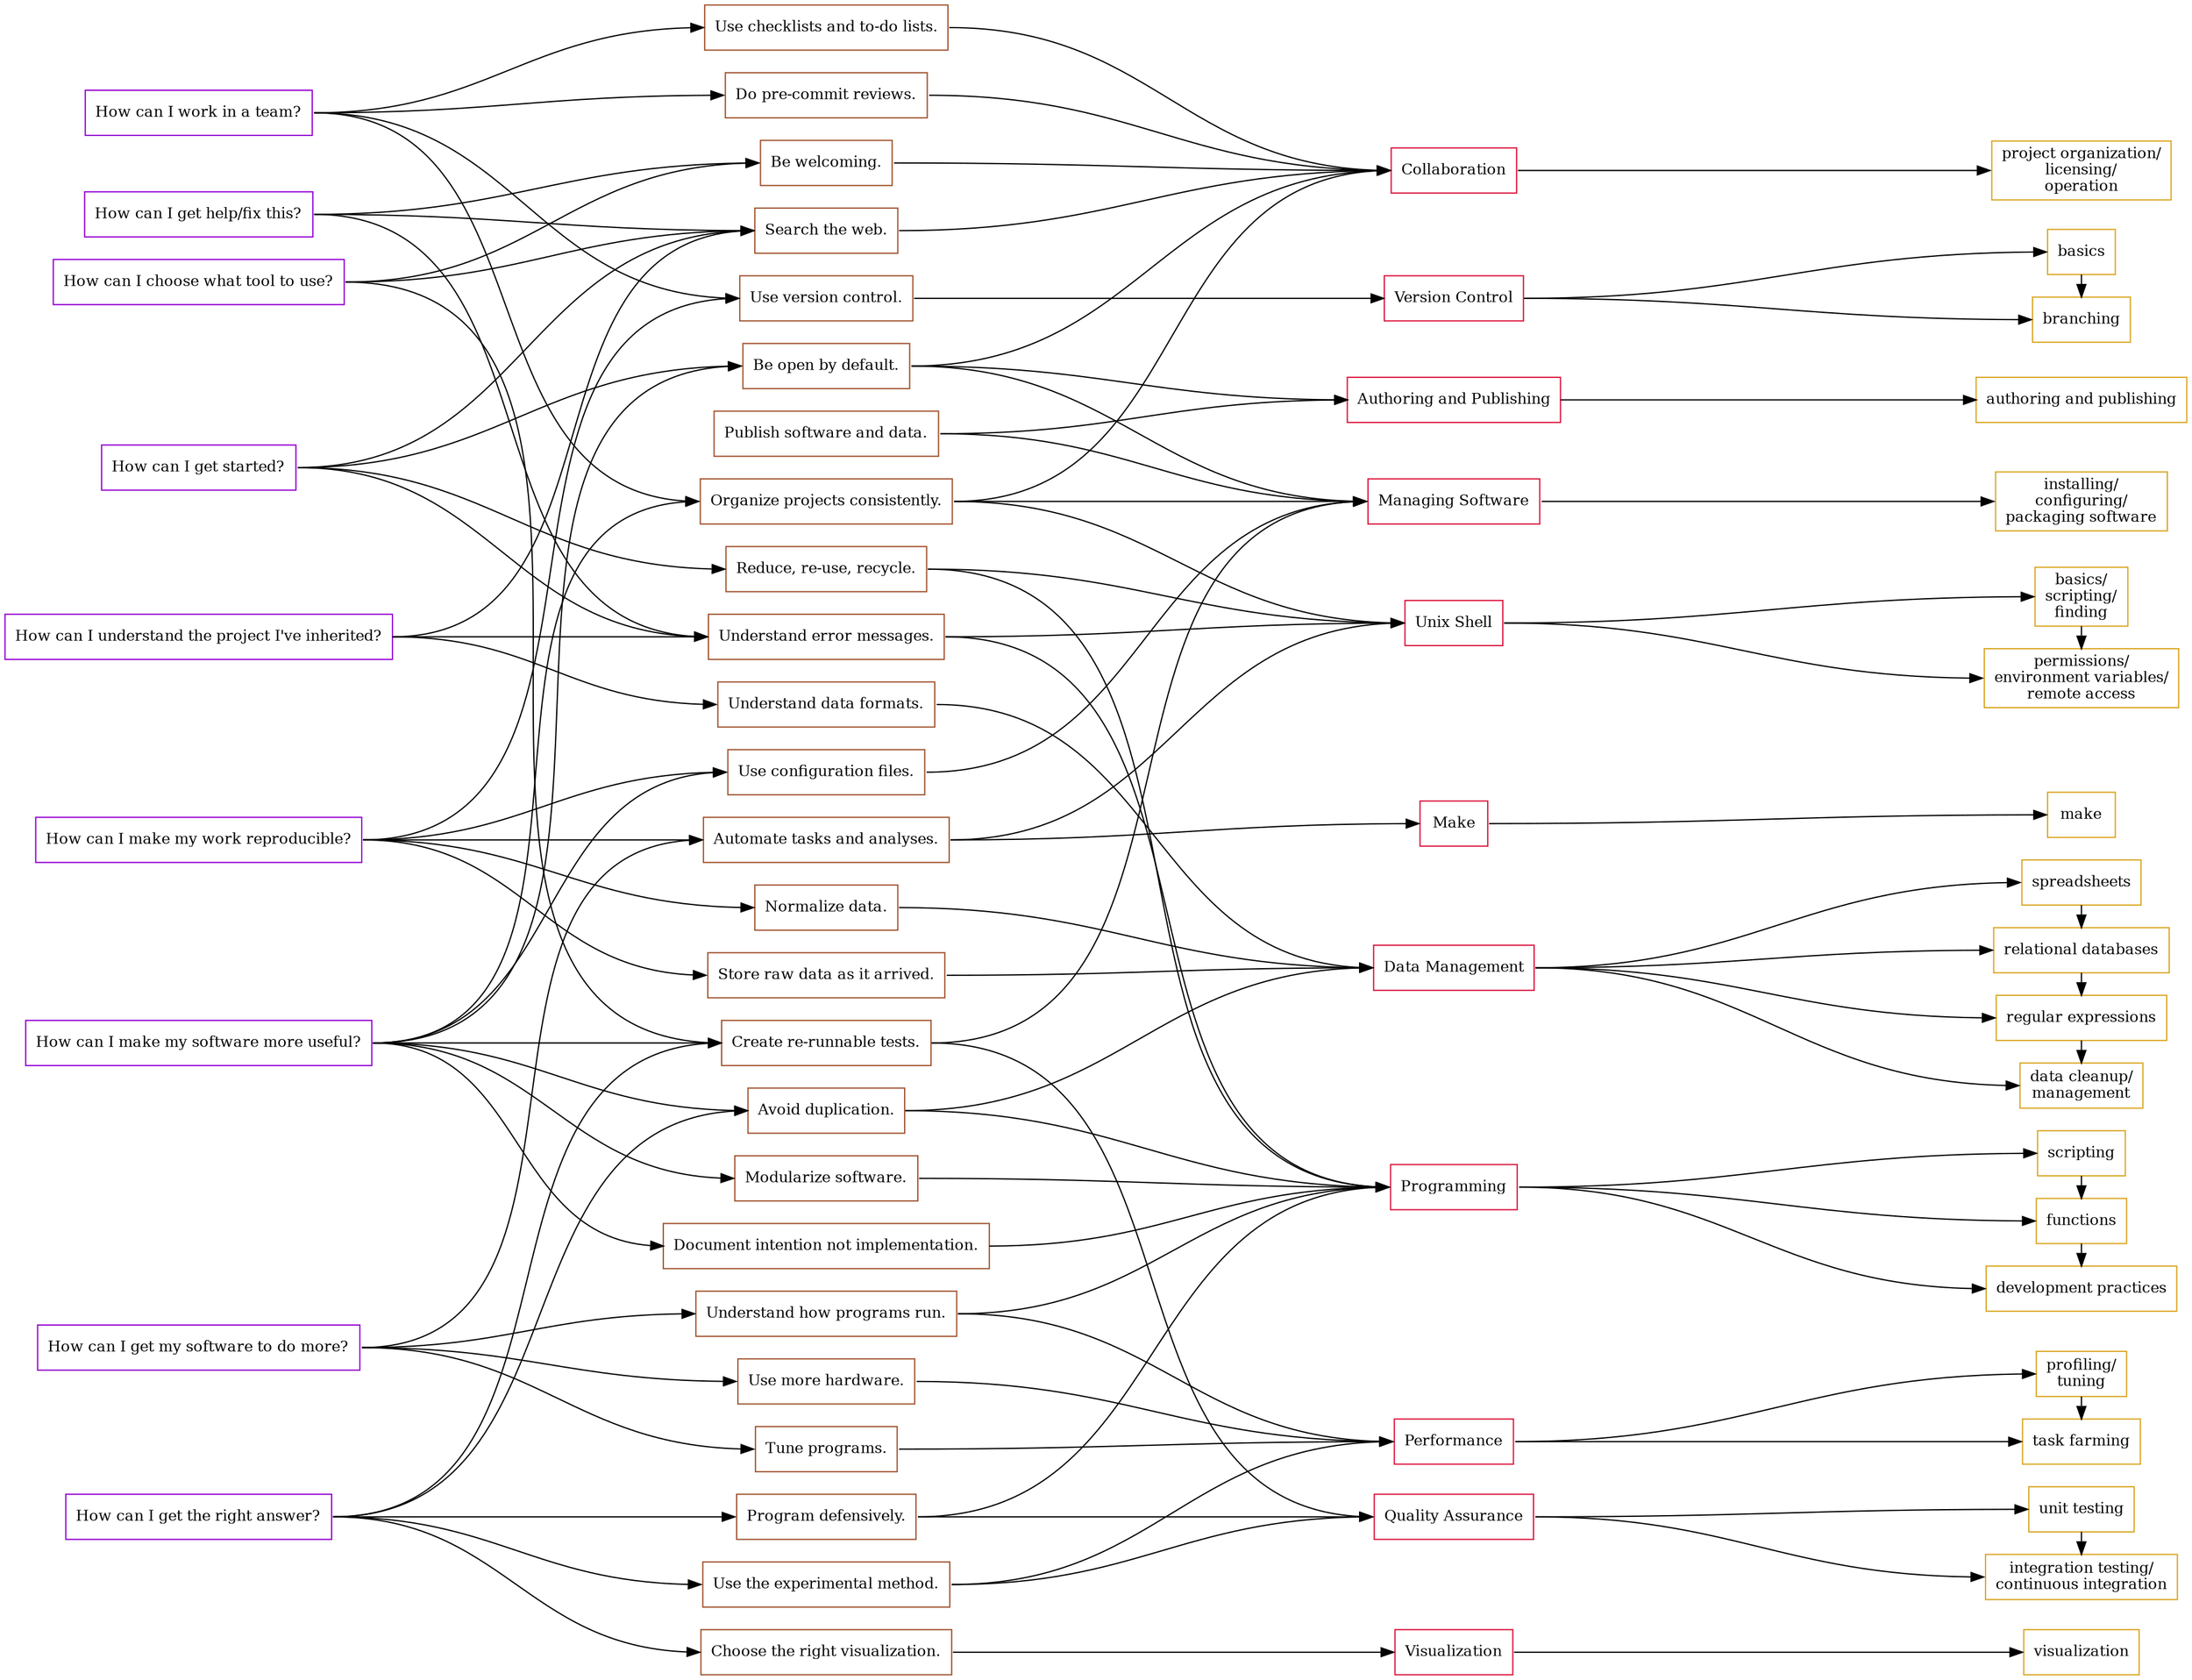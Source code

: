 digraph scb {

	// ----------------------------------------
	// Overall graph properties.
	// ----------------------------------------
	rankdir = "LR";
	ranksep = "3 equally";
	node [shape="box", fontsize=12];

	// ----------------------------------------
	// Questions.
	// ----------------------------------------

	subgraph questions {
		node [color="darkviolet"];
		rank = "same";
		q_choose_tool [label="How can I choose what tool to use?"];
		q_get_help [label="How can I get help/fix this?"];
		q_get_started [label="How can I get started?"];
		q_work_in_team [label="How can I work in a team?"];
		q_make_software_useful [label="How can I make my software more useful?"];
		q_more_performance [label="How can I get my software to do more?"];
		q_reproducible [label="How can I make my work reproducible?"];
		q_right_answer [label="How can I get the right answer?"];
		q_understand_legacy [label="How can I understand the project I've inherited?"];
	}

	// ----------------------------------------
	// Answers.
	// ----------------------------------------

	subgraph answers {
		node [color="sienna"];
		rank = "same";
		a_automate_tasks [label="Automate tasks and analyses."];
		a_avoid_duplication [label="Avoid duplication."];
		a_be_welcoming [label="Be welcoming."];
		a_choose_visualization [label="Choose the right visualization."];
		a_defensive_programming [label="Program defensively."];
		a_document_intention [label="Document intention not implementation."];
		a_experimental [label="Use the experimental method."];
		a_modularize_software [label="Modularize software."];
		a_normalize_data [label="Normalize data."];
		a_open_by_default [label="Be open by default."];
		a_organize_project [label="Organize projects consistently."];
		a_pre_commit_reviews [label="Do pre-commit reviews."];
		a_publish_software_data [label="Publish software and data."];
		a_reduce_reuse_recycle [label="Reduce, re-use, recycle."];
		a_rerunnable_tests [label="Create re-runnable tests."];
		a_search_web [label="Search the web."];
		a_store_raw_data [label="Store raw data as it arrived."];
		a_tune_programs [label="Tune programs."];
		a_understand_formats [label="Understand data formats."];
		a_understand_errors [label="Understand error messages."];
		a_understand_execution [label="Understand how programs run."];
		a_checklists_todo_lists [label="Use checklists and to-do lists."];
		a_use_configuration [label="Use configuration files."];
		a_use_more_hardware [label="Use more hardware."];
		a_use_version_control [label="Use version control."];
	}

	q_choose_tool:e -> a_be_welcoming:w;
	q_choose_tool:e -> a_rerunnable_tests:w;
	q_choose_tool:e -> a_search_web:w;
	q_work_in_team:e -> a_checklists_todo_lists:w;
	q_work_in_team:e -> a_organize_project:w;
	q_work_in_team:e -> a_pre_commit_reviews:w;
	q_work_in_team:e -> a_use_version_control:w;
	q_get_help:e -> a_be_welcoming:w;
	q_get_help:e -> a_search_web:w;
	q_get_help:e -> a_understand_errors:w;
	q_get_started:e -> a_open_by_default:w;
	q_get_started:e -> a_reduce_reuse_recycle:w;
	q_get_started:e -> a_search_web:w;
	q_get_started:e -> a_understand_errors:w;
	q_make_software_useful:e -> a_avoid_duplication:w;
	q_make_software_useful:e -> a_document_intention:w;
	q_make_software_useful:e -> a_modularize_software:w;
	q_make_software_useful:e -> a_open_by_default:w;
	q_make_software_useful:e -> a_organize_project:w;
	q_make_software_useful:e -> a_rerunnable_tests:w;
	q_make_software_useful:e -> a_use_configuration:w;
	q_more_performance:e -> a_automate_tasks:w;
	q_more_performance:e -> a_tune_programs:w;
	q_more_performance:e -> a_understand_execution:w;
	q_more_performance:e -> a_use_more_hardware:w;
	q_reproducible:e -> a_automate_tasks:w;
	q_reproducible:e -> a_normalize_data:w;
	q_reproducible:e -> a_store_raw_data:w;
	q_reproducible:e -> a_use_configuration:w;
	q_reproducible:e -> a_use_version_control:w;
	q_right_answer:e -> a_avoid_duplication:w;
	q_right_answer:e -> a_choose_visualization:w;
	q_right_answer:e -> a_defensive_programming:w;
	q_right_answer:e -> a_experimental:w;
	q_right_answer:e -> a_rerunnable_tests:w;
	q_understand_legacy:e -> a_search_web:w;
	q_understand_legacy:e -> a_understand_errors:w;
	q_understand_legacy:e -> a_understand_formats:w;

	// ----------------------------------------
	// Lessons.
	// ----------------------------------------

	subgraph lessons {
		node [color="crimson"];
		rank = "same";
		l_collaboration [label="Collaboration"];
		l_data_management [label="Data Management"];
		l_make [label="Make"];
		l_packaging [label="Managing Software"];
		l_performance [label="Performance"];
		l_programming [label="Programming"];
		l_authoring_publishing [label="Authoring and Publishing"];
		l_quality_assurance [label="Quality Assurance"];
		l_unix_shell [label="Unix Shell"];
		l_version_control [label="Version Control"];
		l_visualization [label="Visualization"];
	}

	a_automate_tasks:e -> l_make:w;
	a_automate_tasks:e -> l_unix_shell:w;
	a_avoid_duplication:e -> l_data_management:w;
	a_avoid_duplication:e -> l_programming:w;
	a_choose_visualization:e -> l_visualization:w;
	a_defensive_programming:e -> l_programming:w;
	a_defensive_programming:e -> l_quality_assurance:w;
	a_document_intention:e -> l_programming:w;
	a_experimental:e -> l_quality_assurance:w;
	a_experimental:e -> l_performance:w;
	a_modularize_software:e -> l_programming:w;
	a_normalize_data:e -> l_data_management:w;
	a_open_by_default:e -> l_collaboration:w;
	a_open_by_default:e -> l_packaging:w;
	a_open_by_default:e -> l_authoring_publishing:w;
	a_organize_project:e -> l_collaboration:w;
	a_organize_project:e -> l_packaging:w;
	a_organize_project:e -> l_unix_shell:w;
	a_pre_commit_reviews:e -> l_collaboration:w;
	a_publish_software_data:e -> l_packaging:w;
	a_publish_software_data:e -> l_authoring_publishing:w;
	a_reduce_reuse_recycle:e -> l_programming:w;
	a_reduce_reuse_recycle:e -> l_unix_shell:w;
	a_rerunnable_tests:e -> l_packaging:w;
	a_rerunnable_tests:e -> l_quality_assurance:w;
	a_search_web:e -> l_collaboration:w;
	a_store_raw_data:e -> l_data_management:w;
	a_tune_programs:e -> l_performance:w;
	a_understand_errors:e -> l_programming:w;
	a_understand_errors:e -> l_unix_shell:w;
	a_understand_execution:e -> l_performance:w;
	a_understand_execution:e -> l_programming:w;
	a_understand_formats:e -> l_data_management:w;
	a_checklists_todo_lists:e -> l_collaboration:w;
	a_use_configuration:e -> l_packaging:w;
	a_use_more_hardware:e -> l_performance:w;
	a_use_version_control:e -> l_version_control:w;
	a_be_welcoming:e -> l_collaboration:w;

	// ----------------------------------------
	// Topics
	// ----------------------------------------

	subgraph topics {
		node [color="goldenrod"];
		rank = "same";
		t_authoring_publishing [label="authoring and publishing"];
		t_branching [label="branching"];
		t_data_management [label="data cleanup/\nmanagement"];
		t_development_practices [label="development practices"];
		t_functions [label="functions"];
		t_installing_configuring_packaging [label="installing/\nconfiguring/\npackaging software"];
		t_integration_testing [label="integration testing/\ncontinuous integration"];
		t_make [label="make"];
		t_profiling_tuning [label="profiling/\ntuning"];
		t_project_operations [label="project organization/\nlicensing/\noperation"];
		t_regular_expressions [label="regular expressions"];
		t_scripting [label="scripting"];
		t_shell_advanced [label="permissions/\nenvironment variables/\nremote access"];
		t_shell_basic [label="basics/\nscripting/\nfinding"];
		t_spreadsheets [label="spreadsheets"];
		t_sql [label="relational databases"];
		t_task_farming [label="task farming"];
		t_unit_testing [label="unit testing"];
		t_version_control_basic [label="basics"];
		t_visualization [label="visualization"];
	}

	l_authoring_publishing:e -> t_authoring_publishing:w;
	l_collaboration:e -> t_project_operations:w;
	l_data_management:e -> t_data_management:w;
	l_data_management:e -> t_regular_expressions:w;
	l_data_management:e -> t_spreadsheets:w;
	l_data_management:e -> t_sql:w;
	l_make:e -> t_make:w;
	l_packaging:e -> t_installing_configuring_packaging:w;
	l_performance:e -> t_profiling_tuning:w;
	l_performance:e -> t_task_farming:w;
	l_programming:e -> t_development_practices:w;
	l_programming:e -> t_functions:w;
	l_programming:e -> t_scripting:w;
	l_quality_assurance:e -> t_integration_testing:w;
	l_quality_assurance:e -> t_unit_testing:w;
	l_unix_shell:e -> t_shell_advanced:w;
	l_unix_shell:e -> t_shell_basic:w;
	l_version_control:e -> t_branching:w;
	l_version_control:e -> t_version_control_basic:w;
	l_visualization:e -> t_visualization:w;

	t_functions:s -> t_development_practices:n;
	t_profiling_tuning:s -> t_task_farming:n;
	t_scripting:s -> t_functions:n;
	t_shell_basic:s -> t_shell_advanced:n;
	t_spreadsheets:s -> t_sql:n;
	t_sql:s -> t_regular_expressions:n;
	t_regular_expressions:s -> t_data_management:n;
	t_unit_testing:s -> t_integration_testing:n;
	t_version_control_basic:s -> t_branching:n;
}
